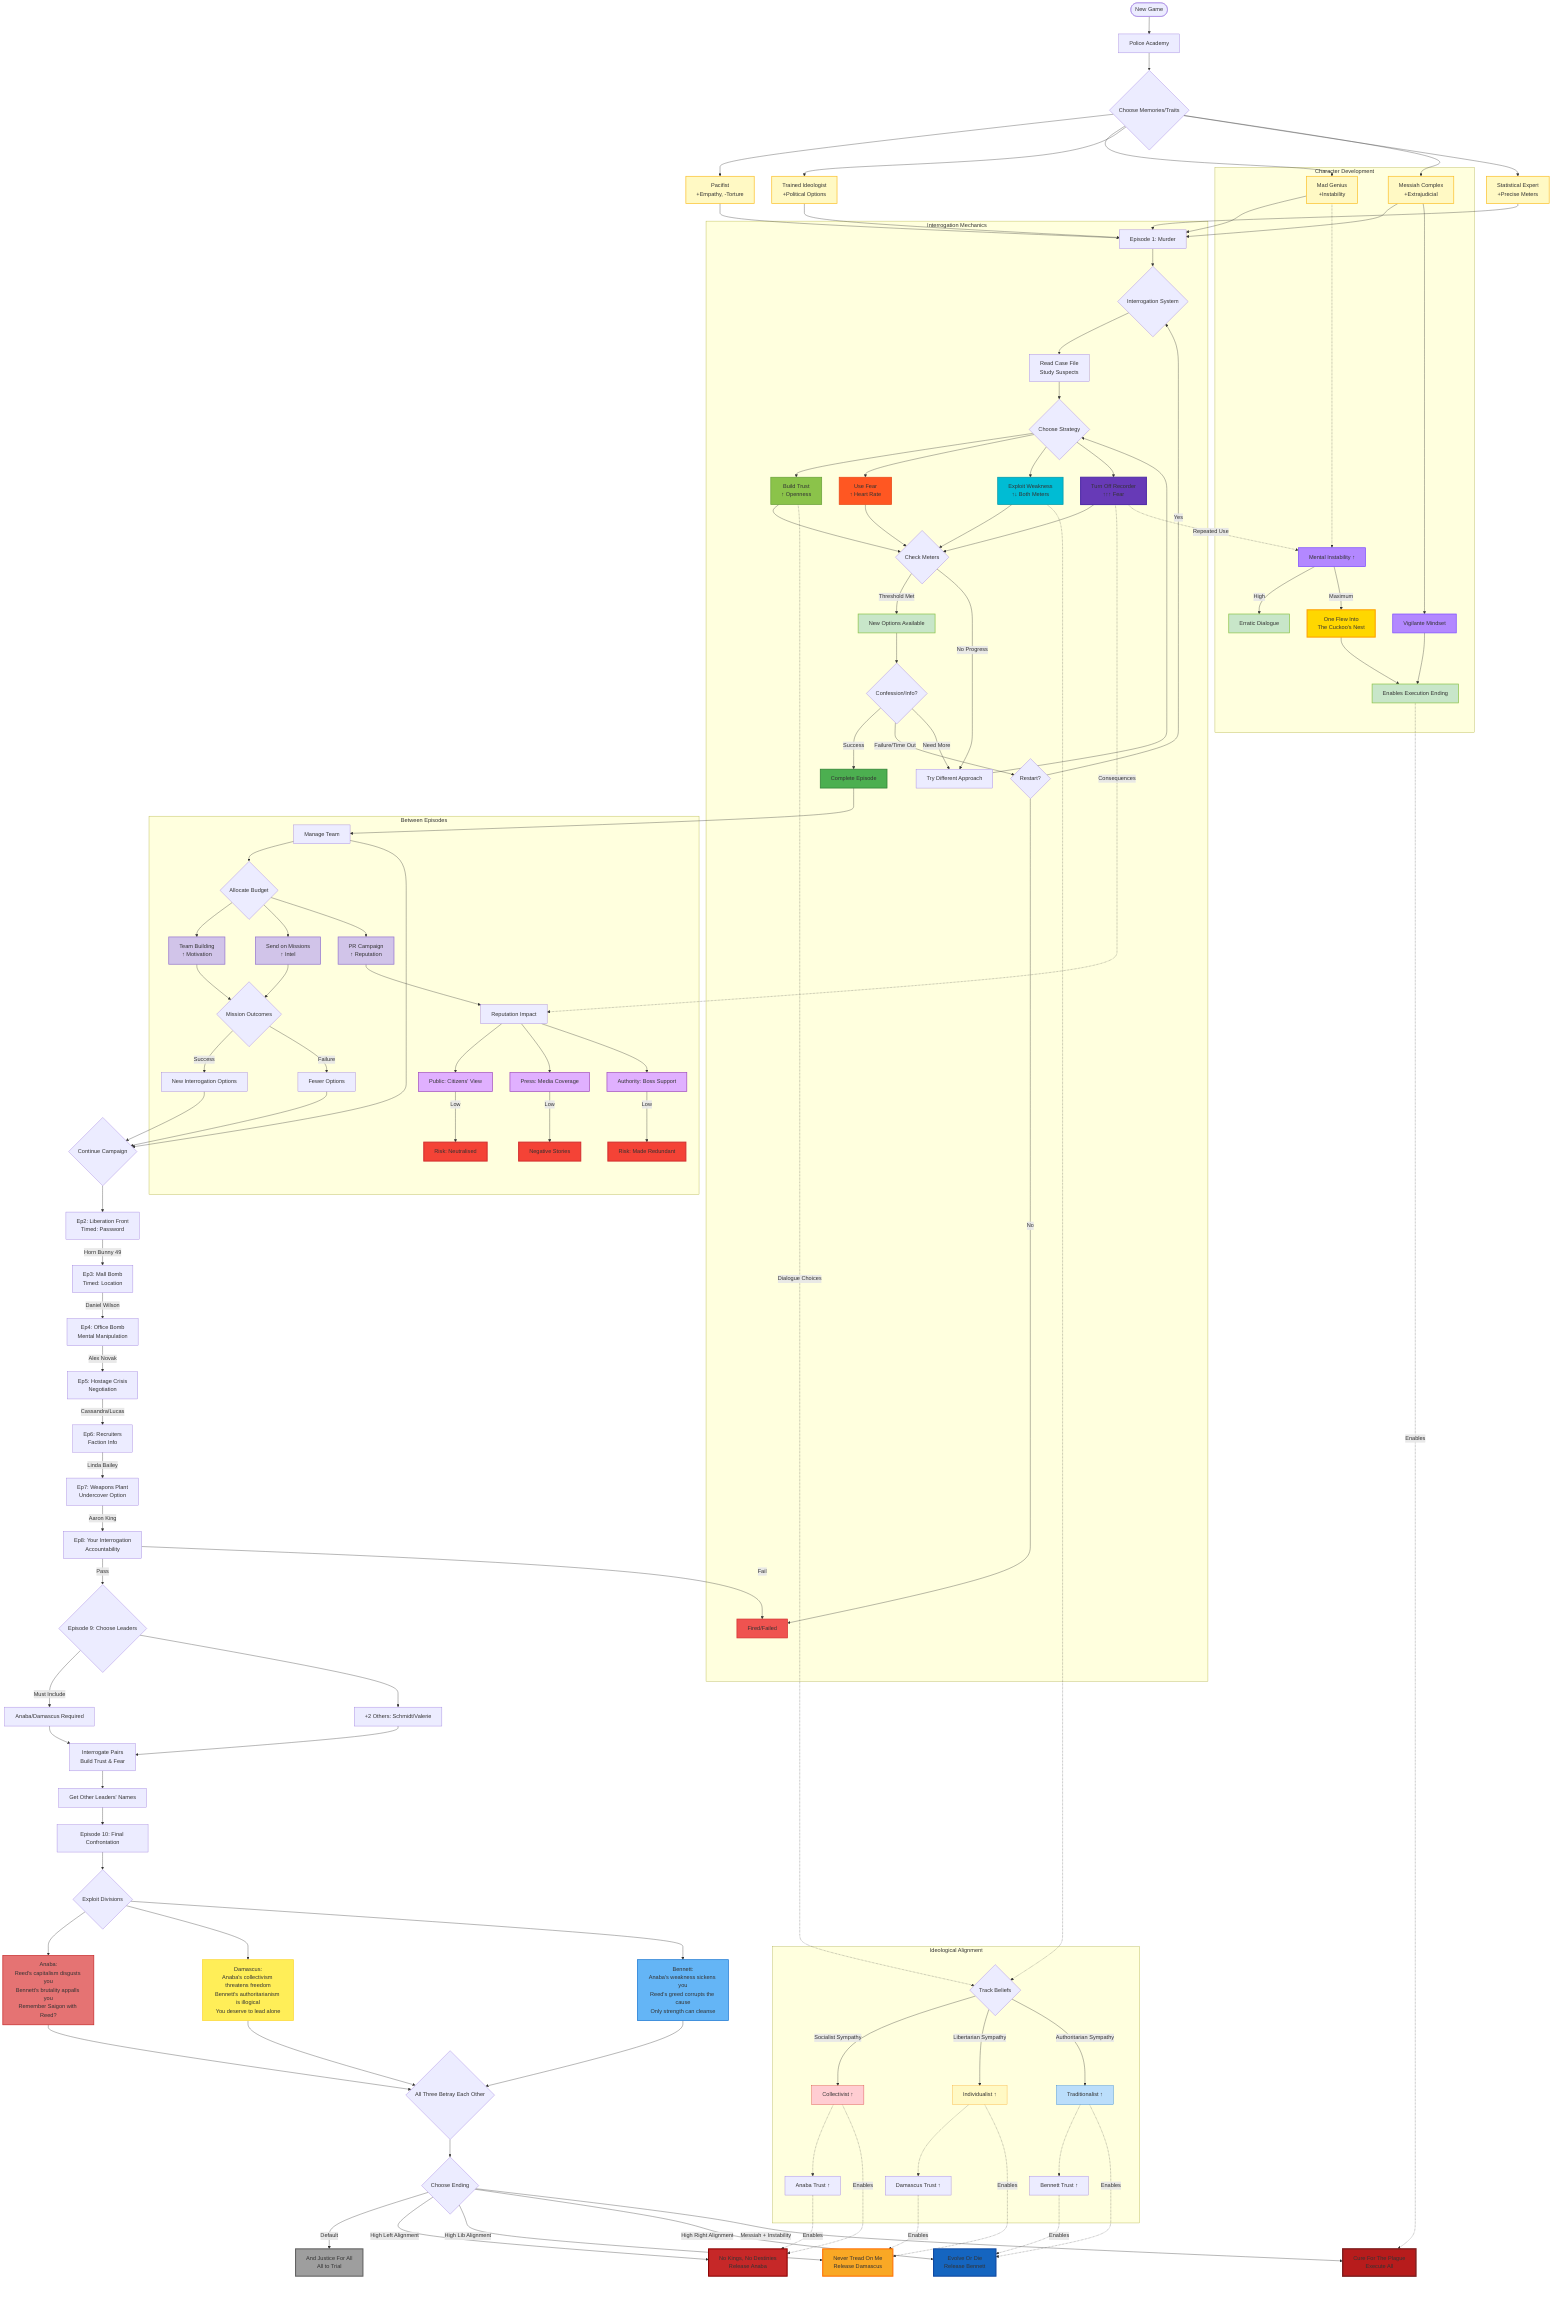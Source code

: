 graph TB
    %% Initial Setup
    Start([New Game]) --> Tutorial[Police Academy]
    Tutorial --> CharacterCreation{Choose Memories/Traits}
    
    CharacterCreation --> Pacifist[Pacifist<br/>+Empathy, -Torture]:::memory
    CharacterCreation --> MadGenius[Mad Genius<br/>+Instability]:::memory
    CharacterCreation --> Ideologist[Trained Ideologist<br/>+Political Options]:::memory
    CharacterCreation --> Statistical[Statistical Expert<br/>+Precise Meters]:::memory
    CharacterCreation --> MessiahComplex[Messiah Complex<br/>+Extrajudicial]:::memory
    
    Pacifist & MadGenius & Ideologist & Statistical & MessiahComplex --> Episode1

    %% Core Interrogation Loop
    subgraph "Interrogation Mechanics"
        Episode1[Episode 1: Murder] --> InterrogationLoop{Interrogation System}
        
        InterrogationLoop --> ReadFile[Read Case File<br/>Study Suspects]
        ReadFile --> ChooseApproach{Choose Strategy}
        
        ChooseApproach --> Empathy[Build Trust<br/>↑ Openness]:::empathy
        ChooseApproach --> Intimidation[Use Fear<br/>↑ Heart Rate]:::intimidation
        ChooseApproach --> Manipulation[Exploit Weakness<br/>↑↓ Both Meters]:::manipulation
        ChooseApproach --> Enhanced[Turn Off Recorder<br/>↑↑↑ Fear]:::torture
        
        Empathy --> MeterCheck{Check Meters}
        Intimidation --> MeterCheck
        Manipulation --> MeterCheck
        Enhanced --> MeterCheck
        
        MeterCheck -->|Threshold Met| UnlockDialogue[New Options Available]:::unlock
        MeterCheck -->|No Progress| ContinueQuestioning[Try Different Approach]
        
        UnlockDialogue --> ConfessionCheck{Confession/Info?}
        ContinueQuestioning --> ChooseApproach
        
        ConfessionCheck -->|Success| EpisodeSuccess[Complete Episode]:::success
        ConfessionCheck -->|Failure/Time Out| RestartOption{Restart?}
        ConfessionCheck -->|Need More| ContinueQuestioning
        
        RestartOption -->|Yes| InterrogationLoop
        RestartOption -->|No| GameOver[Fired/Failed]:::failure
    end

    %% Reputation & Team Management
    subgraph "Between Episodes"
        EpisodeSuccess --> TeamManagement[Manage Team]
        
        TeamManagement --> BudgetAllocation{Allocate Budget}
        BudgetAllocation --> TeamMorale[Team Building<br/>↑ Motivation]:::team
        BudgetAllocation --> InfoGathering[Send on Missions<br/>↑ Intel]:::team
        BudgetAllocation --> PublicRelations[PR Campaign<br/>↑ Reputation]:::team
        
        TeamMorale --> MissionSuccess{Mission Outcomes}
        InfoGathering --> MissionSuccess
        PublicRelations --> ReputationSystem
        
        MissionSuccess -->|Success| UnlockInfo[New Interrogation Options]
        MissionSuccess -->|Failure| LoseOpportunities[Fewer Options]
        
        Enhanced -.->|Consequences| ReputationSystem[Reputation Impact]
        
        ReputationSystem --> PublicOpinion["Public: Citizens' View"]:::reputation
        ReputationSystem --> PressRelations[Press: Media Coverage]:::reputation
        ReputationSystem --> AuthorityApproval[Authority: Boss Support]:::reputation
        
        PublicOpinion -->|Low| AssassinationRisk[Risk: Neutralised]:::danger
        PressRelations -->|Low| BadPress[Negative Stories]:::danger
        AuthorityApproval -->|Low| FiredRisk[Risk: Made Redundant]:::danger
    end

    %% Mental State System
    subgraph "Character Development"
        Enhanced -.->|Repeated Use| MentalInstability[Mental Instability ↑]:::psyche
        MadGenius -.-> MentalInstability
        
        MentalInstability -->|High| UnhingedOptions[Erratic Dialogue]:::unlock
        MentalInstability -->|Maximum| CuckooNest["One Flew Into<br/>The Cuckoo's Nest"]:::achievement
        
        MessiahComplex --> ExtrajudicialThinking[Vigilante Mindset]:::psyche
        ExtrajudicialThinking & CuckooNest --> CureUnlock[Enables Execution Ending]:::unlock
    end

    %% Episode Progression
    TeamManagement --> NextEpisode{Continue Campaign}
    UnlockInfo --> NextEpisode
    LoseOpportunities --> NextEpisode
    
    NextEpisode --> Episode2[Ep2: Liberation Front<br/>Timed: Password]
    Episode2 -->|Horn Bunny 49| Episode3[Ep3: Mall Bomb<br/>Timed: Location]
    Episode3 -->|Daniel Wilson| Episode4[Ep4: Office Bomb<br/>Mental Manipulation]
    Episode4 -->|Alex Novak| Episode5[Ep5: Hostage Crisis<br/>Negotiation]
    Episode5 -->|Cassandra/Lucas| Episode6[Ep6: Recruiters<br/>Faction Info]
    Episode6 -->|Linda Bailey| Episode7[Ep7: Weapons Plant<br/>Undercover Option]
    Episode7 -->|Aaron King| Episode8[Ep8: Your Interrogation<br/>Accountability]
    
    Episode8 -->|Pass| Episode9Choice{Episode 9: Choose Leaders}
    Episode8 -->|Fail| GameOver
    
    %% Final Episodes - Faction System
    Episode9Choice -->|Must Include| AnabaOrDamascus[Anaba/Damascus Required]
    Episode9Choice --> OtherTwo[+2 Others: Schmidt/Valerie]
    
    AnabaOrDamascus & OtherTwo --> Episode9[Interrogate Pairs<br/>Build Trust & Fear]
    
    Episode9 --> GatherNames["Get Other Leaders' Names"]
    GatherNames --> Episode10[Episode 10: Final Confrontation]
    
    %% Ideological Tracking
    subgraph "Ideological Alignment"
        Empathy -.->|Dialogue Choices| IdeologyTracker{Track Beliefs}
        Manipulation -.-> IdeologyTracker
        
        IdeologyTracker -->|Socialist Sympathy| LeftAlignment[Collectivist ↑]:::ideology_left
        IdeologyTracker -->|Libertarian Sympathy| LibAlignment[Individualist ↑]:::ideology_lib
        IdeologyTracker -->|Authoritarian Sympathy| RightAlignment[Traditionalist ↑]:::ideology_right
        
        LeftAlignment -.-> AnabaEmpathy[Anaba Trust ↑]
        LibAlignment -.-> DamascusEmpathy[Damascus Trust ↑]
        RightAlignment -.-> BennettEmpathy[Bennett Trust ↑]
    end
    
    %% Final Confrontation
    Episode10 --> FinalInterrogation{Exploit Divisions}
    
    FinalInterrogation --> PlayAnaba["Anaba:<br/>Reed's capitalism disgusts you<br/>Bennett's brutality appalls you<br/>Remember Saigon with Reed?"]:::faction_left
    FinalInterrogation --> PlayDamascus["Damascus:<br/>Anaba's collectivism threatens freedom<br/>Bennett's authoritarianism is illogical<br/>You deserve to lead alone"]:::faction_lib
    FinalInterrogation --> PlayBennett["Bennett:<br/>Anaba's weakness sickens you<br/>Reed's greed corrupts the cause<br/>Only strength can cleanse"]:::faction_right
    
    PlayAnaba & PlayDamascus & PlayBennett --> AllBetray{All Three Betray Each Other}
    
    AllBetray --> FinalChoice{Choose Ending}
    
    %% Endings
    FinalChoice -->|Default| EndingJustice[And Justice For All<br/>All to Trial]:::ending_neutral
    
    FinalChoice -->|High Left Alignment| EndingAnaba[No Kings, No Destinies<br/>Release Anaba]:::ending_left
    LeftAlignment & AnabaEmpathy -.->|Enables| EndingAnaba
    
    FinalChoice -->|High Lib Alignment| EndingDamascus[Never Tread On Me<br/>Release Damascus]:::ending_lib
    LibAlignment & DamascusEmpathy -.->|Enables| EndingDamascus
    
    FinalChoice -->|High Right Alignment| EndingBennett[Evolve Or Die<br/>Release Bennett]:::ending_right
    RightAlignment & BennettEmpathy -.->|Enables| EndingBennett
    
    FinalChoice -->|Messiah + Instability| EndingCure[Cure For The Plague<br/>Execute All]:::ending_brutal
    CureUnlock -.->|Enables| EndingCure
    
    %% Style Definitions
    classDef memory fill:#FFF9C4,stroke:#FBC02D,stroke-width:2px
    classDef empathy fill:#8BC34A,stroke:#689F38,stroke-width:2px
    classDef intimidation fill:#FF5722,stroke:#E64A19,stroke-width:2px
    classDef manipulation fill:#00BCD4,stroke:#0097A7,stroke-width:2px
    classDef torture fill:#673AB7,stroke:#512DA8,stroke-width:3px
    classDef unlock fill:#C8E6C9,stroke:#8BC34A,stroke-width:2px
    classDef success fill:#4CAF50,stroke:#2E7D32,stroke-width:2px
    classDef failure fill:#EF5350,stroke:#D32F2F,stroke-width:2px
    classDef team fill:#D1C4E9,stroke:#9575CD,stroke-width:2px
    classDef reputation fill:#E0B0FF,stroke:#A14FBF,stroke-width:2px
    classDef danger fill:#F44336,stroke:#D32F2F,stroke-width:3px
    classDef psyche fill:#B388FF,stroke:#7C4DFF,stroke-width:2px
    classDef achievement fill:#FFD700,stroke:#FFA000,stroke-width:3px
    classDef faction_left fill:#E57373,stroke:#C62828,stroke-width:2px
    classDef faction_lib fill:#FFEE58,stroke:#FDD835,stroke-width:2px
    classDef faction_right fill:#64B5F6,stroke:#1976D2,stroke-width:2px
    classDef ideology_left fill:#FFCDD2,stroke:#D32F2F,stroke-width:1px
    classDef ideology_lib fill:#FFF9C4,stroke:#F9A825,stroke-width:1px
    classDef ideology_right fill:#BBDEFB,stroke:#1976D2,stroke-width:1px
    classDef ending_neutral fill:#9E9E9E,stroke:#616161,stroke-width:3px
    classDef ending_left fill:#C62828,stroke:#8B0000,stroke-width:3px
    classDef ending_lib fill:#F9A825,stroke:#FF6F00,stroke-width:3px
    classDef ending_right fill:#1565C0,stroke:#0D47A1,stroke-width:3px
    classDef ending_brutal fill:#B71C1C,stroke:#7F1D1D,stroke-width:4px